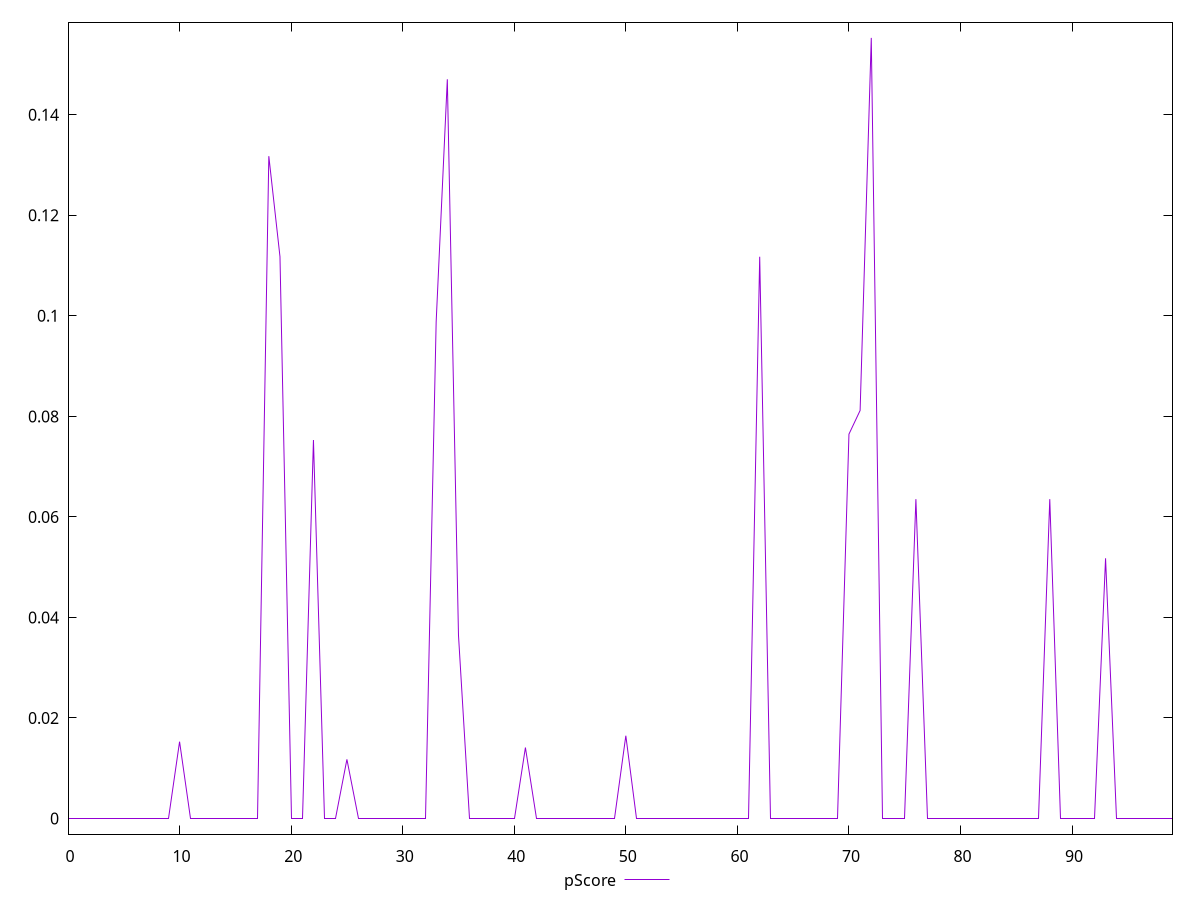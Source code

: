 reset

$pScore <<EOF
0 0
1 0
2 0
3 0
4 0
5 0
6 0
7 0
8 0
9 0
10 0.015294117647058791
11 0
12 0
13 0
14 0
15 0
16 0
17 0
18 0.13176470588235295
19 0.11176470588235293
20 0
21 0
22 0.07529411764705879
23 0
24 0
25 0.011764705882352955
26 0
27 0
28 0
29 0
30 0
31 0
32 0
33 0.0988235294117647
34 0.14705882352941174
35 0.03647058823529409
36 0
37 0
38 0
39 0
40 0
41 0.014117647058823513
42 0
43 0
44 0
45 0
46 0
47 0
48 0
49 0
50 0.016470588235294126
51 0
52 0
53 0
54 0
55 0
56 0
57 0
58 0
59 0
60 0
61 0
62 0.11176470588235293
63 0
64 0
65 0
66 0
67 0
68 0
69 0
70 0.07647058823529412
71 0.0811764705882353
72 0.1552941176470588
73 0
74 0
75 0
76 0.06352941176470589
77 0
78 0
79 0
80 0
81 0
82 0
83 0
84 0
85 0
86 0
87 0
88 0.06352941176470589
89 0
90 0
91 0
92 0
93 0.051764705882352935
94 0
95 0
96 0
97 0
98 0
99 0
EOF

set key outside below
set xrange [0:99]
set yrange [-0.003105882352941176:0.15839999999999999]
set trange [-0.003105882352941176:0.15839999999999999]
set terminal svg size 640, 500 enhanced background rgb 'white'
set output "report_00015_2021-02-09T16-11-33.973Z/uses-text-compression/samples/pages/pScore/values.svg"

plot $pScore title "pScore" with line

reset
